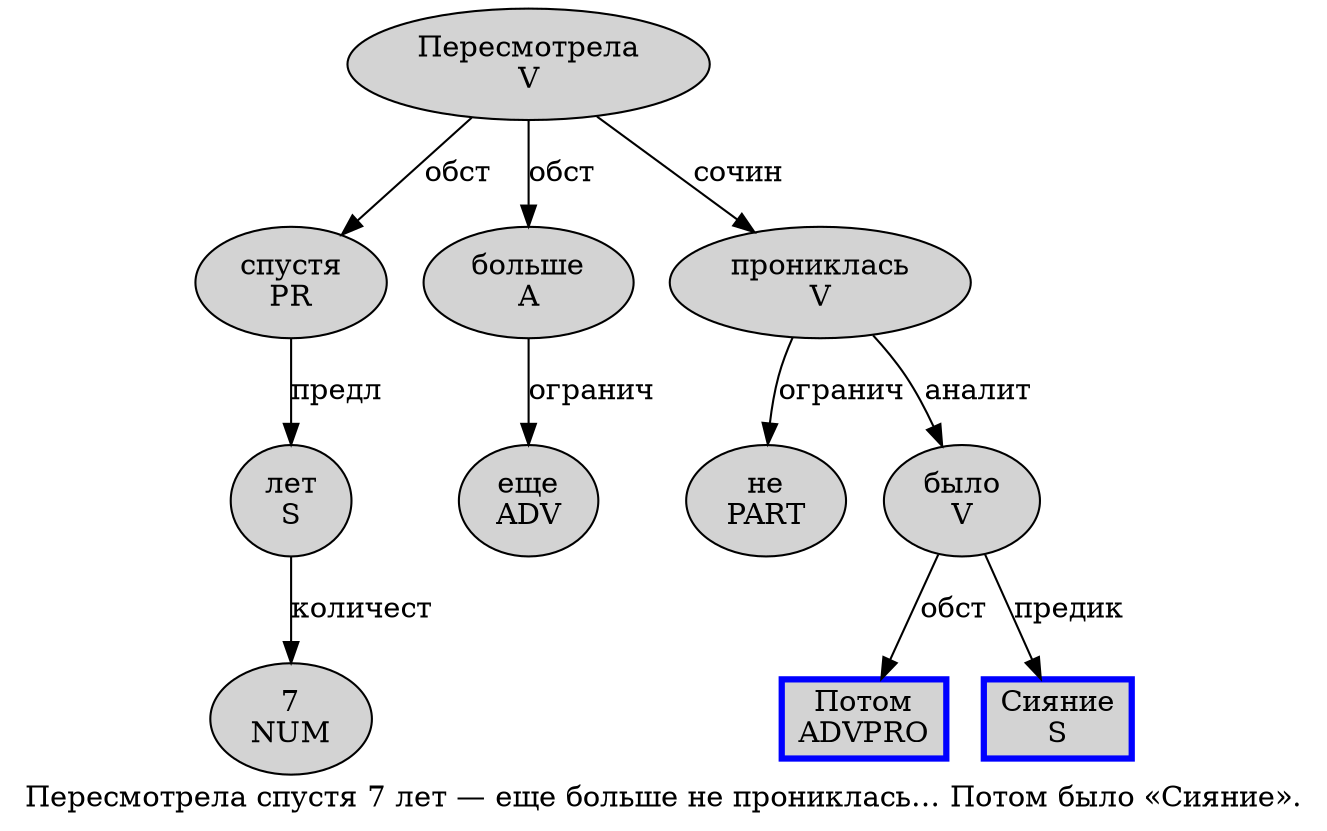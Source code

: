 digraph SENTENCE_3884 {
	graph [label="Пересмотрела спустя 7 лет — еще больше не прониклась… Потом было «Сияние»."]
	node [style=filled]
		0 [label="Пересмотрела
V" color="" fillcolor=lightgray penwidth=1 shape=ellipse]
		1 [label="спустя
PR" color="" fillcolor=lightgray penwidth=1 shape=ellipse]
		2 [label="7
NUM" color="" fillcolor=lightgray penwidth=1 shape=ellipse]
		3 [label="лет
S" color="" fillcolor=lightgray penwidth=1 shape=ellipse]
		5 [label="еще
ADV" color="" fillcolor=lightgray penwidth=1 shape=ellipse]
		6 [label="больше
A" color="" fillcolor=lightgray penwidth=1 shape=ellipse]
		7 [label="не
PART" color="" fillcolor=lightgray penwidth=1 shape=ellipse]
		8 [label="прониклась
V" color="" fillcolor=lightgray penwidth=1 shape=ellipse]
		10 [label="Потом
ADVPRO" color=blue fillcolor=lightgray penwidth=3 shape=box]
		11 [label="было
V" color="" fillcolor=lightgray penwidth=1 shape=ellipse]
		13 [label="Сияние
S" color=blue fillcolor=lightgray penwidth=3 shape=box]
			6 -> 5 [label="огранич"]
			8 -> 7 [label="огранич"]
			8 -> 11 [label="аналит"]
			1 -> 3 [label="предл"]
			11 -> 10 [label="обст"]
			11 -> 13 [label="предик"]
			3 -> 2 [label="количест"]
			0 -> 1 [label="обст"]
			0 -> 6 [label="обст"]
			0 -> 8 [label="сочин"]
}